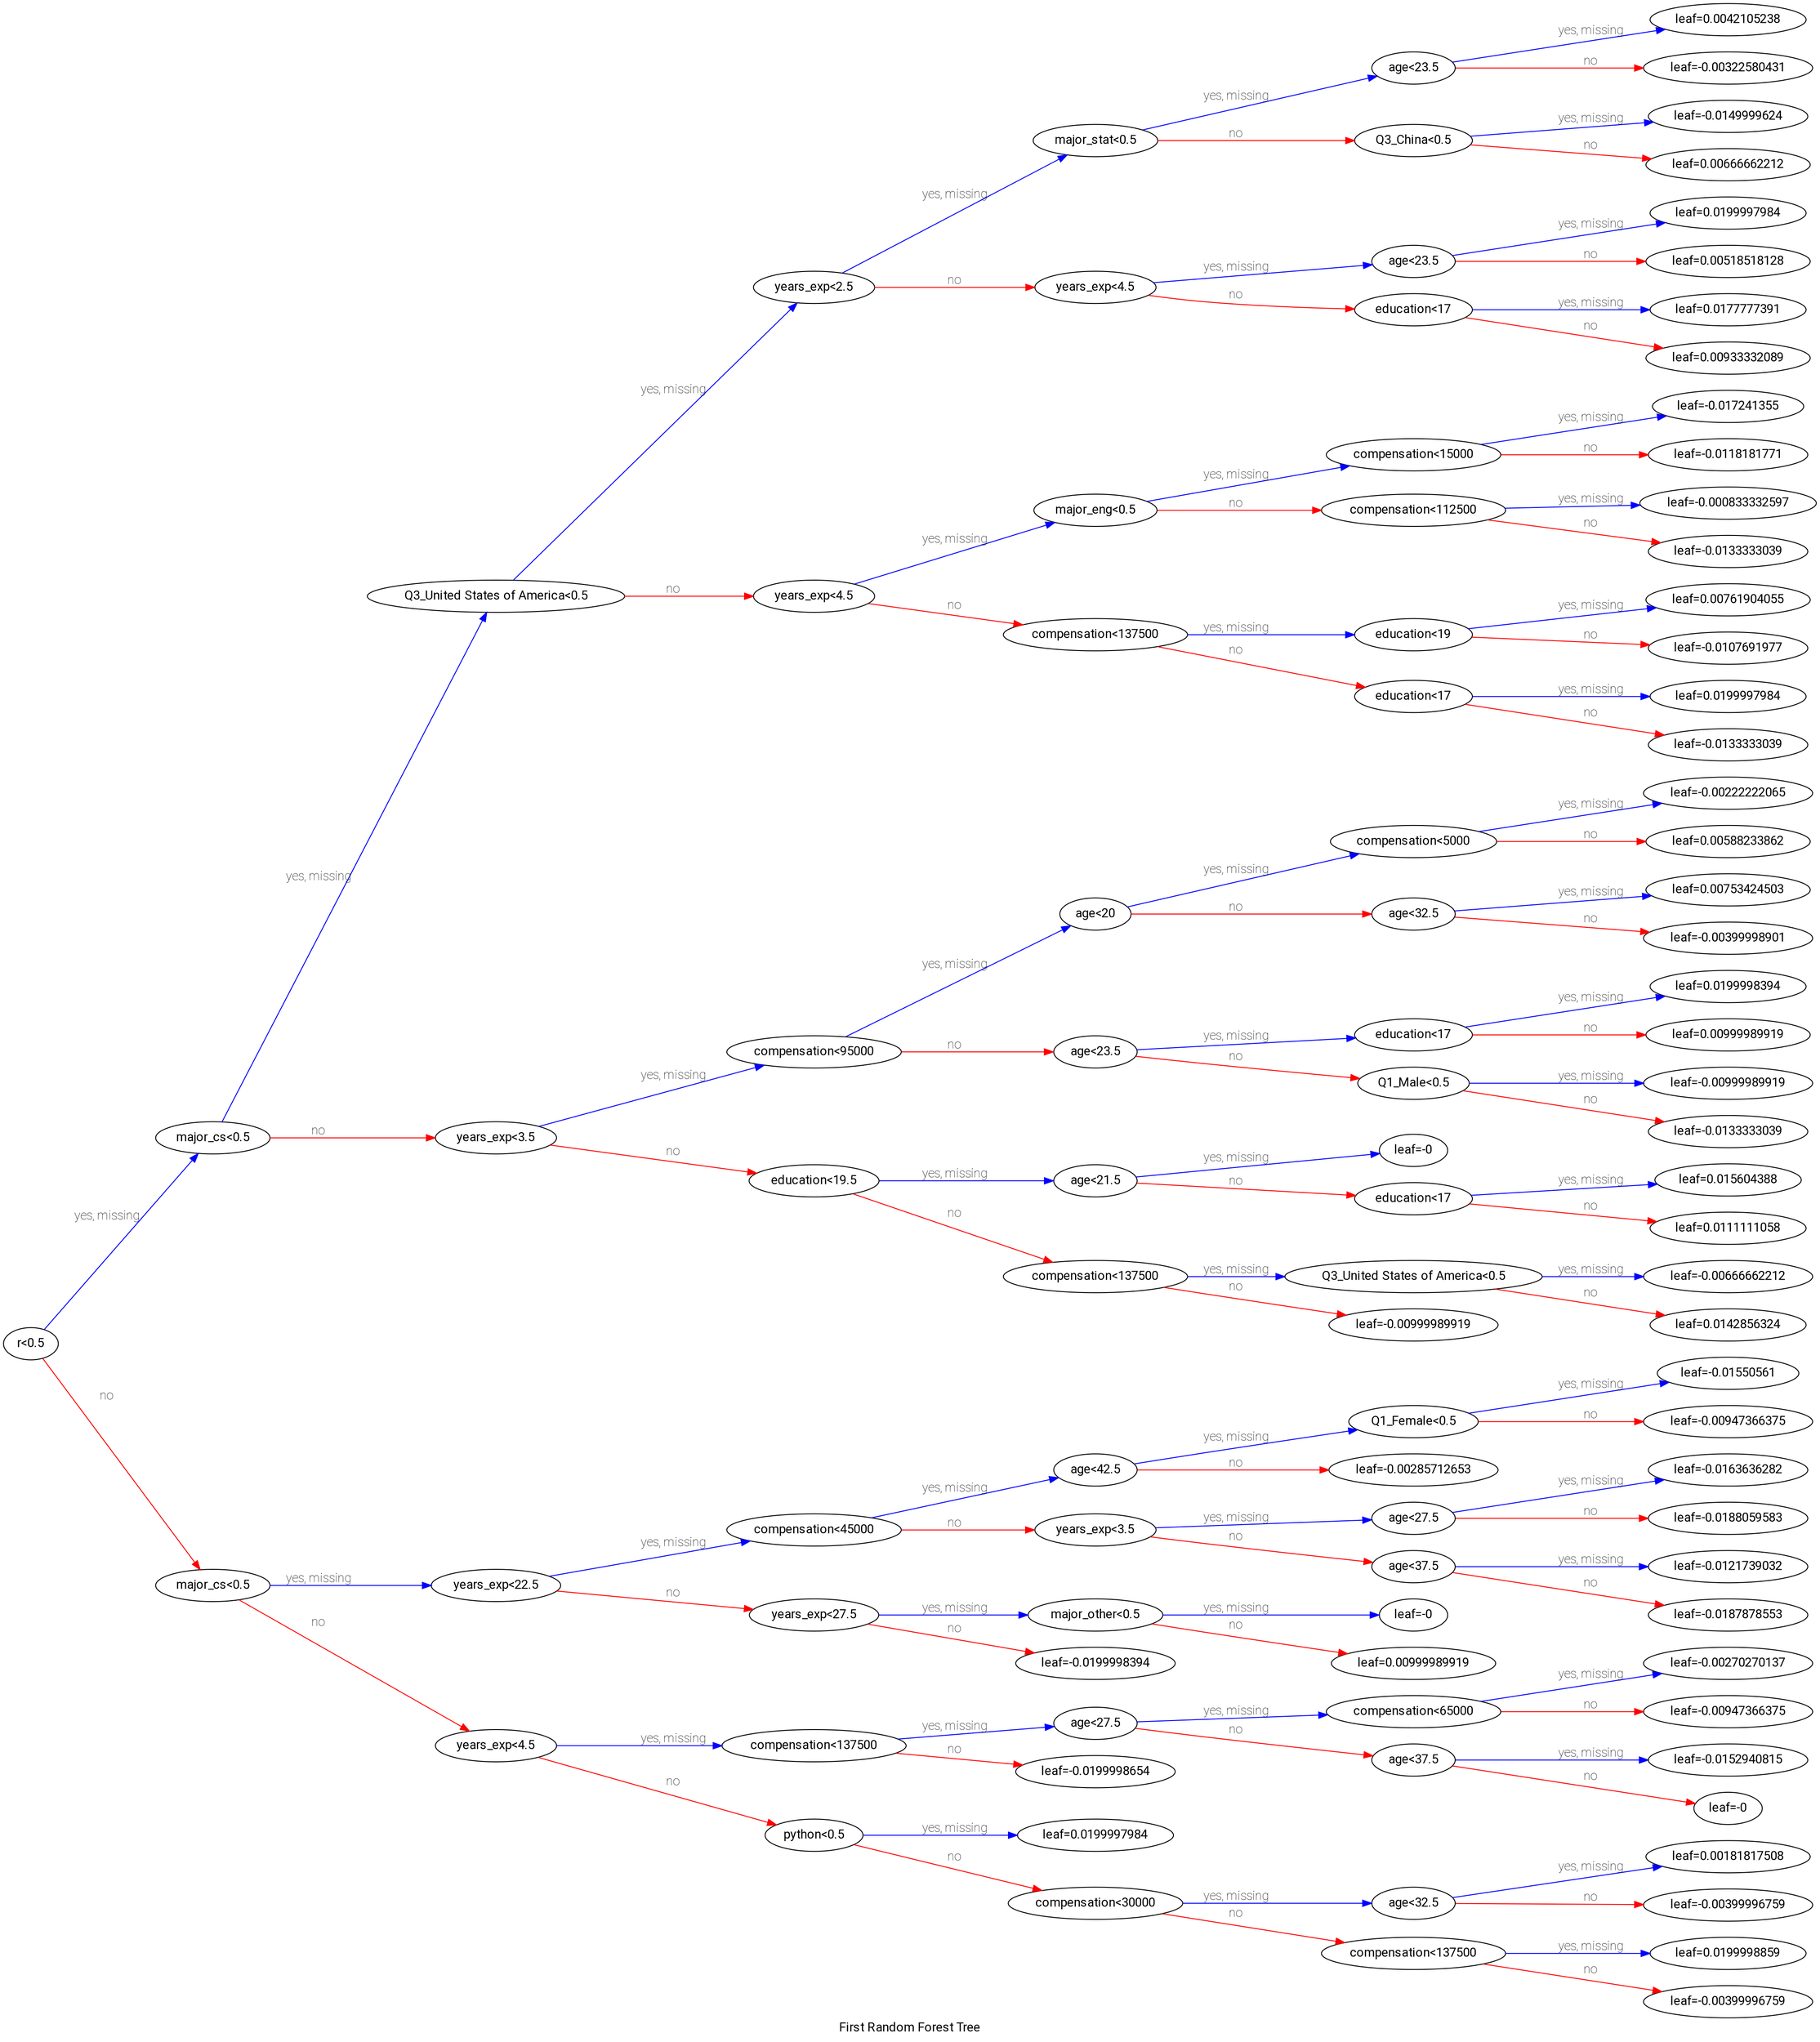 digraph {
    graph [ rankdir=LR ];
     node [fontname = "Roboto Condensed"];
    edge [fontname = "Roboto Thin"];
    label = "First Random Forest Tree"
    fontname = "Roboto Condensed"
    

    0 [ label="r<0.5" ]
    0 -> 1 [label="yes, missing" color="#0000FF"]
    0 -> 2 [label="no" color="#FF0000"]

    1 [ label="major_cs<0.5" ]
    1 -> 3 [label="yes, missing" color="#0000FF"]
    1 -> 4 [label="no" color="#FF0000"]

    3 [ label="Q3_United States of America<0.5" ]
    3 -> 7 [label="yes, missing" color="#0000FF"]
    3 -> 8 [label="no" color="#FF0000"]

    7 [ label="years_exp<2.5" ]
    7 -> 15 [label="yes, missing" color="#0000FF"]
    7 -> 16 [label="no" color="#FF0000"]

    15 [ label="major_stat<0.5" ]
    15 -> 31 [label="yes, missing" color="#0000FF"]
    15 -> 32 [label="no" color="#FF0000"]

    31 [ label="age<23.5" ]
    31 -> 57 [label="yes, missing" color="#0000FF"]
    31 -> 58 [label="no" color="#FF0000"]

    57 [ label="leaf=0.0042105238" ]

    58 [ label="leaf=-0.00322580431" ]

    32 [ label="Q3_China<0.5" ]
    32 -> 59 [label="yes, missing" color="#0000FF"]
    32 -> 60 [label="no" color="#FF0000"]

    59 [ label="leaf=-0.0149999624" ]

    60 [ label="leaf=0.00666662212" ]

    16 [ label="years_exp<4.5" ]
    16 -> 33 [label="yes, missing" color="#0000FF"]
    16 -> 34 [label="no" color="#FF0000"]

    33 [ label="age<23.5" ]
    33 -> 61 [label="yes, missing" color="#0000FF"]
    33 -> 62 [label="no" color="#FF0000"]

    61 [ label="leaf=0.0199997984" ]

    62 [ label="leaf=0.00518518128" ]

    34 [ label="education<17" ]
    34 -> 63 [label="yes, missing" color="#0000FF"]
    34 -> 64 [label="no" color="#FF0000"]

    63 [ label="leaf=0.0177777391" ]

    64 [ label="leaf=0.00933332089" ]

    8 [ label="years_exp<4.5" ]
    8 -> 17 [label="yes, missing" color="#0000FF"]
    8 -> 18 [label="no" color="#FF0000"]

    17 [ label="major_eng<0.5" ]
    17 -> 35 [label="yes, missing" color="#0000FF"]
    17 -> 36 [label="no" color="#FF0000"]

    35 [ label="compensation<15000" ]
    35 -> 65 [label="yes, missing" color="#0000FF"]
    35 -> 66 [label="no" color="#FF0000"]

    65 [ label="leaf=-0.017241355" ]

    66 [ label="leaf=-0.0118181771" ]

    36 [ label="compensation<112500" ]
    36 -> 67 [label="yes, missing" color="#0000FF"]
    36 -> 68 [label="no" color="#FF0000"]

    67 [ label="leaf=-0.000833332597" ]

    68 [ label="leaf=-0.0133333039" ]

    18 [ label="compensation<137500" ]
    18 -> 37 [label="yes, missing" color="#0000FF"]
    18 -> 38 [label="no" color="#FF0000"]

    37 [ label="education<19" ]
    37 -> 69 [label="yes, missing" color="#0000FF"]
    37 -> 70 [label="no" color="#FF0000"]

    69 [ label="leaf=0.00761904055" ]

    70 [ label="leaf=-0.0107691977" ]

    38 [ label="education<17" ]
    38 -> 71 [label="yes, missing" color="#0000FF"]
    38 -> 72 [label="no" color="#FF0000"]

    71 [ label="leaf=0.0199997984" ]

    72 [ label="leaf=-0.0133333039" ]

    4 [ label="years_exp<3.5" ]
    4 -> 9 [label="yes, missing" color="#0000FF"]
    4 -> 10 [label="no" color="#FF0000"]

    9 [ label="compensation<95000" ]
    9 -> 19 [label="yes, missing" color="#0000FF"]
    9 -> 20 [label="no" color="#FF0000"]

    19 [ label="age<20" ]
    19 -> 39 [label="yes, missing" color="#0000FF"]
    19 -> 40 [label="no" color="#FF0000"]

    39 [ label="compensation<5000" ]
    39 -> 73 [label="yes, missing" color="#0000FF"]
    39 -> 74 [label="no" color="#FF0000"]

    73 [ label="leaf=-0.00222222065" ]

    74 [ label="leaf=0.00588233862" ]

    40 [ label="age<32.5" ]
    40 -> 75 [label="yes, missing" color="#0000FF"]
    40 -> 76 [label="no" color="#FF0000"]

    75 [ label="leaf=0.00753424503" ]

    76 [ label="leaf=-0.00399998901" ]

    20 [ label="age<23.5" ]
    20 -> 41 [label="yes, missing" color="#0000FF"]
    20 -> 42 [label="no" color="#FF0000"]

    41 [ label="education<17" ]
    41 -> 77 [label="yes, missing" color="#0000FF"]
    41 -> 78 [label="no" color="#FF0000"]

    77 [ label="leaf=0.0199998394" ]

    78 [ label="leaf=0.00999989919" ]

    42 [ label="Q1_Male<0.5" ]
    42 -> 79 [label="yes, missing" color="#0000FF"]
    42 -> 80 [label="no" color="#FF0000"]

    79 [ label="leaf=-0.00999989919" ]

    80 [ label="leaf=-0.0133333039" ]

    10 [ label="education<19.5" ]
    10 -> 21 [label="yes, missing" color="#0000FF"]
    10 -> 22 [label="no" color="#FF0000"]

    21 [ label="age<21.5" ]
    21 -> 43 [label="yes, missing" color="#0000FF"]
    21 -> 44 [label="no" color="#FF0000"]

    43 [ label="leaf=-0" ]

    44 [ label="education<17" ]
    44 -> 81 [label="yes, missing" color="#0000FF"]
    44 -> 82 [label="no" color="#FF0000"]

    81 [ label="leaf=0.015604388" ]

    82 [ label="leaf=0.0111111058" ]

    22 [ label="compensation<137500" ]
    22 -> 45 [label="yes, missing" color="#0000FF"]
    22 -> 46 [label="no" color="#FF0000"]

    45 [ label="Q3_United States of America<0.5" ]
    45 -> 83 [label="yes, missing" color="#0000FF"]
    45 -> 84 [label="no" color="#FF0000"]

    83 [ label="leaf=-0.00666662212" ]

    84 [ label="leaf=0.0142856324" ]

    46 [ label="leaf=-0.00999989919" ]

    2 [ label="major_cs<0.5" ]
    2 -> 5 [label="yes, missing" color="#0000FF"]
    2 -> 6 [label="no" color="#FF0000"]

    5 [ label="years_exp<22.5" ]
    5 -> 11 [label="yes, missing" color="#0000FF"]
    5 -> 12 [label="no" color="#FF0000"]

    11 [ label="compensation<45000" ]
    11 -> 23 [label="yes, missing" color="#0000FF"]
    11 -> 24 [label="no" color="#FF0000"]

    23 [ label="age<42.5" ]
    23 -> 47 [label="yes, missing" color="#0000FF"]
    23 -> 48 [label="no" color="#FF0000"]

    47 [ label="Q1_Female<0.5" ]
    47 -> 85 [label="yes, missing" color="#0000FF"]
    47 -> 86 [label="no" color="#FF0000"]

    85 [ label="leaf=-0.01550561" ]

    86 [ label="leaf=-0.00947366375" ]

    48 [ label="leaf=-0.00285712653" ]

    24 [ label="years_exp<3.5" ]
    24 -> 49 [label="yes, missing" color="#0000FF"]
    24 -> 50 [label="no" color="#FF0000"]

    49 [ label="age<27.5" ]
    49 -> 87 [label="yes, missing" color="#0000FF"]
    49 -> 88 [label="no" color="#FF0000"]

    87 [ label="leaf=-0.0163636282" ]

    88 [ label="leaf=-0.0188059583" ]

    50 [ label="age<37.5" ]
    50 -> 89 [label="yes, missing" color="#0000FF"]
    50 -> 90 [label="no" color="#FF0000"]

    89 [ label="leaf=-0.0121739032" ]

    90 [ label="leaf=-0.0187878553" ]

    12 [ label="years_exp<27.5" ]
    12 -> 25 [label="yes, missing" color="#0000FF"]
    12 -> 26 [label="no" color="#FF0000"]

    25 [ label="major_other<0.5" ]
    25 -> 51 [label="yes, missing" color="#0000FF"]
    25 -> 52 [label="no" color="#FF0000"]

    51 [ label="leaf=-0" ]

    52 [ label="leaf=0.00999989919" ]

    26 [ label="leaf=-0.0199998394" ]

    6 [ label="years_exp<4.5" ]
    6 -> 13 [label="yes, missing" color="#0000FF"]
    6 -> 14 [label="no" color="#FF0000"]

    13 [ label="compensation<137500" ]
    13 -> 27 [label="yes, missing" color="#0000FF"]
    13 -> 28 [label="no" color="#FF0000"]

    27 [ label="age<27.5" ]
    27 -> 53 [label="yes, missing" color="#0000FF"]
    27 -> 54 [label="no" color="#FF0000"]

    53 [ label="compensation<65000" ]
    53 -> 91 [label="yes, missing" color="#0000FF"]
    53 -> 92 [label="no" color="#FF0000"]

    91 [ label="leaf=-0.00270270137" ]

    92 [ label="leaf=-0.00947366375" ]

    54 [ label="age<37.5" ]
    54 -> 93 [label="yes, missing" color="#0000FF"]
    54 -> 94 [label="no" color="#FF0000"]

    93 [ label="leaf=-0.0152940815" ]

    94 [ label="leaf=-0" ]

    28 [ label="leaf=-0.0199998654" ]

    14 [ label="python<0.5" ]
    14 -> 29 [label="yes, missing" color="#0000FF"]
    14 -> 30 [label="no" color="#FF0000"]

    29 [ label="leaf=0.0199997984" ]

    30 [ label="compensation<30000" ]
    30 -> 55 [label="yes, missing" color="#0000FF"]
    30 -> 56 [label="no" color="#FF0000"]

    55 [ label="age<32.5" ]
    55 -> 95 [label="yes, missing" color="#0000FF"]
    55 -> 96 [label="no" color="#FF0000"]

    95 [ label="leaf=0.00181817508" ]

    96 [ label="leaf=-0.00399996759" ]

    56 [ label="compensation<137500" ]
    56 -> 97 [label="yes, missing" color="#0000FF"]
    56 -> 98 [label="no" color="#FF0000"]

    97 [ label="leaf=0.0199998859" ]

    98 [ label="leaf=-0.00399996759" ]
}
